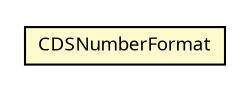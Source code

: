 #!/usr/local/bin/dot
#
# Class diagram 
# Generated by UMLGraph version R5_6 (http://www.umlgraph.org/)
#

digraph G {
	edge [fontname="Trebuchet MS",fontsize=10,labelfontname="Trebuchet MS",labelfontsize=10];
	node [fontname="Trebuchet MS",fontsize=10,shape=plaintext];
	nodesep=0.25;
	ranksep=0.5;
	// se.cambio.cds.openehr.util.CDSNumberFormat
	c102897 [label=<<table title="se.cambio.cds.openehr.util.CDSNumberFormat" border="0" cellborder="1" cellspacing="0" cellpadding="2" port="p" bgcolor="lemonChiffon" href="./CDSNumberFormat.html">
		<tr><td><table border="0" cellspacing="0" cellpadding="1">
<tr><td align="center" balign="center"><font face="Trebuchet MS"> CDSNumberFormat </font></td></tr>
		</table></td></tr>
		</table>>, URL="./CDSNumberFormat.html", fontname="Trebuchet MS", fontcolor="black", fontsize=9.0];
}

